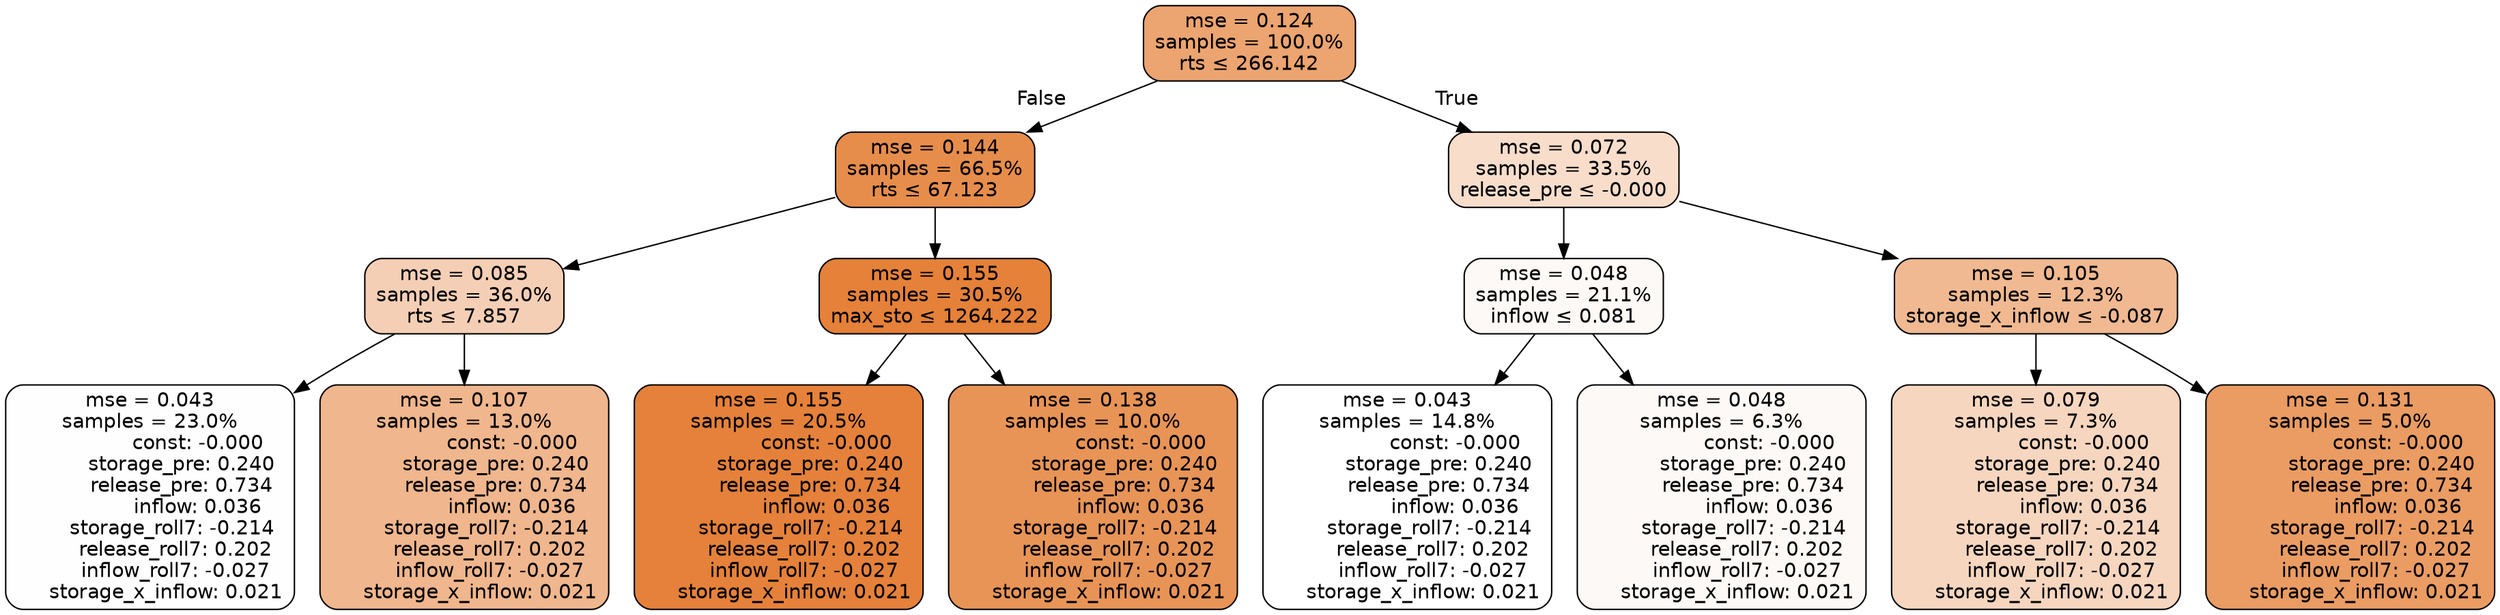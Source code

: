 digraph tree {
node [shape=rectangle, style="filled, rounded", color="black", fontname=helvetica] ;
edge [fontname=helvetica] ;
	"0" [label="mse = 0.124
samples = 100.0%
rts &le; 266.142", fillcolor="#eca470"]
	"1" [label="mse = 0.144
samples = 66.5%
rts &le; 67.123", fillcolor="#e78d4c"]
	"2" [label="mse = 0.085
samples = 36.0%
rts &le; 7.857", fillcolor="#f5cfb5"]
	"3" [label="mse = 0.043
samples = 23.0%
               const: -0.000
          storage_pre: 0.240
          release_pre: 0.734
               inflow: 0.036
       storage_roll7: -0.214
        release_roll7: 0.202
        inflow_roll7: -0.027
     storage_x_inflow: 0.021", fillcolor="#fefefe"]
	"4" [label="mse = 0.107
samples = 13.0%
               const: -0.000
          storage_pre: 0.240
          release_pre: 0.734
               inflow: 0.036
       storage_roll7: -0.214
        release_roll7: 0.202
        inflow_roll7: -0.027
     storage_x_inflow: 0.021", fillcolor="#f0b68d"]
	"5" [label="mse = 0.155
samples = 30.5%
max_sto &le; 1264.222", fillcolor="#e58139"]
	"6" [label="mse = 0.155
samples = 20.5%
               const: -0.000
          storage_pre: 0.240
          release_pre: 0.734
               inflow: 0.036
       storage_roll7: -0.214
        release_roll7: 0.202
        inflow_roll7: -0.027
     storage_x_inflow: 0.021", fillcolor="#e5813a"]
	"7" [label="mse = 0.138
samples = 10.0%
               const: -0.000
          storage_pre: 0.240
          release_pre: 0.734
               inflow: 0.036
       storage_roll7: -0.214
        release_roll7: 0.202
        inflow_roll7: -0.027
     storage_x_inflow: 0.021", fillcolor="#e89457"]
	"8" [label="mse = 0.072
samples = 33.5%
release_pre &le; -0.000", fillcolor="#f8ddcb"]
	"9" [label="mse = 0.048
samples = 21.1%
inflow &le; 0.081", fillcolor="#fdf9f6"]
	"10" [label="mse = 0.043
samples = 14.8%
               const: -0.000
          storage_pre: 0.240
          release_pre: 0.734
               inflow: 0.036
       storage_roll7: -0.214
        release_roll7: 0.202
        inflow_roll7: -0.027
     storage_x_inflow: 0.021", fillcolor="#ffffff"]
	"11" [label="mse = 0.048
samples = 6.3%
               const: -0.000
          storage_pre: 0.240
          release_pre: 0.734
               inflow: 0.036
       storage_roll7: -0.214
        release_roll7: 0.202
        inflow_roll7: -0.027
     storage_x_inflow: 0.021", fillcolor="#fdf9f6"]
	"12" [label="mse = 0.105
samples = 12.3%
storage_x_inflow &le; -0.087", fillcolor="#f0b991"]
	"13" [label="mse = 0.079
samples = 7.3%
               const: -0.000
          storage_pre: 0.240
          release_pre: 0.734
               inflow: 0.036
       storage_roll7: -0.214
        release_roll7: 0.202
        inflow_roll7: -0.027
     storage_x_inflow: 0.021", fillcolor="#f6d6bf"]
	"14" [label="mse = 0.131
samples = 5.0%
               const: -0.000
          storage_pre: 0.240
          release_pre: 0.734
               inflow: 0.036
       storage_roll7: -0.214
        release_roll7: 0.202
        inflow_roll7: -0.027
     storage_x_inflow: 0.021", fillcolor="#ea9c63"]

	"0" -> "1" [labeldistance=2.5, labelangle=45, headlabel="False"]
	"1" -> "2"
	"2" -> "3"
	"2" -> "4"
	"1" -> "5"
	"5" -> "6"
	"5" -> "7"
	"0" -> "8" [labeldistance=2.5, labelangle=-45, headlabel="True"]
	"8" -> "9"
	"9" -> "10"
	"9" -> "11"
	"8" -> "12"
	"12" -> "13"
	"12" -> "14"
}